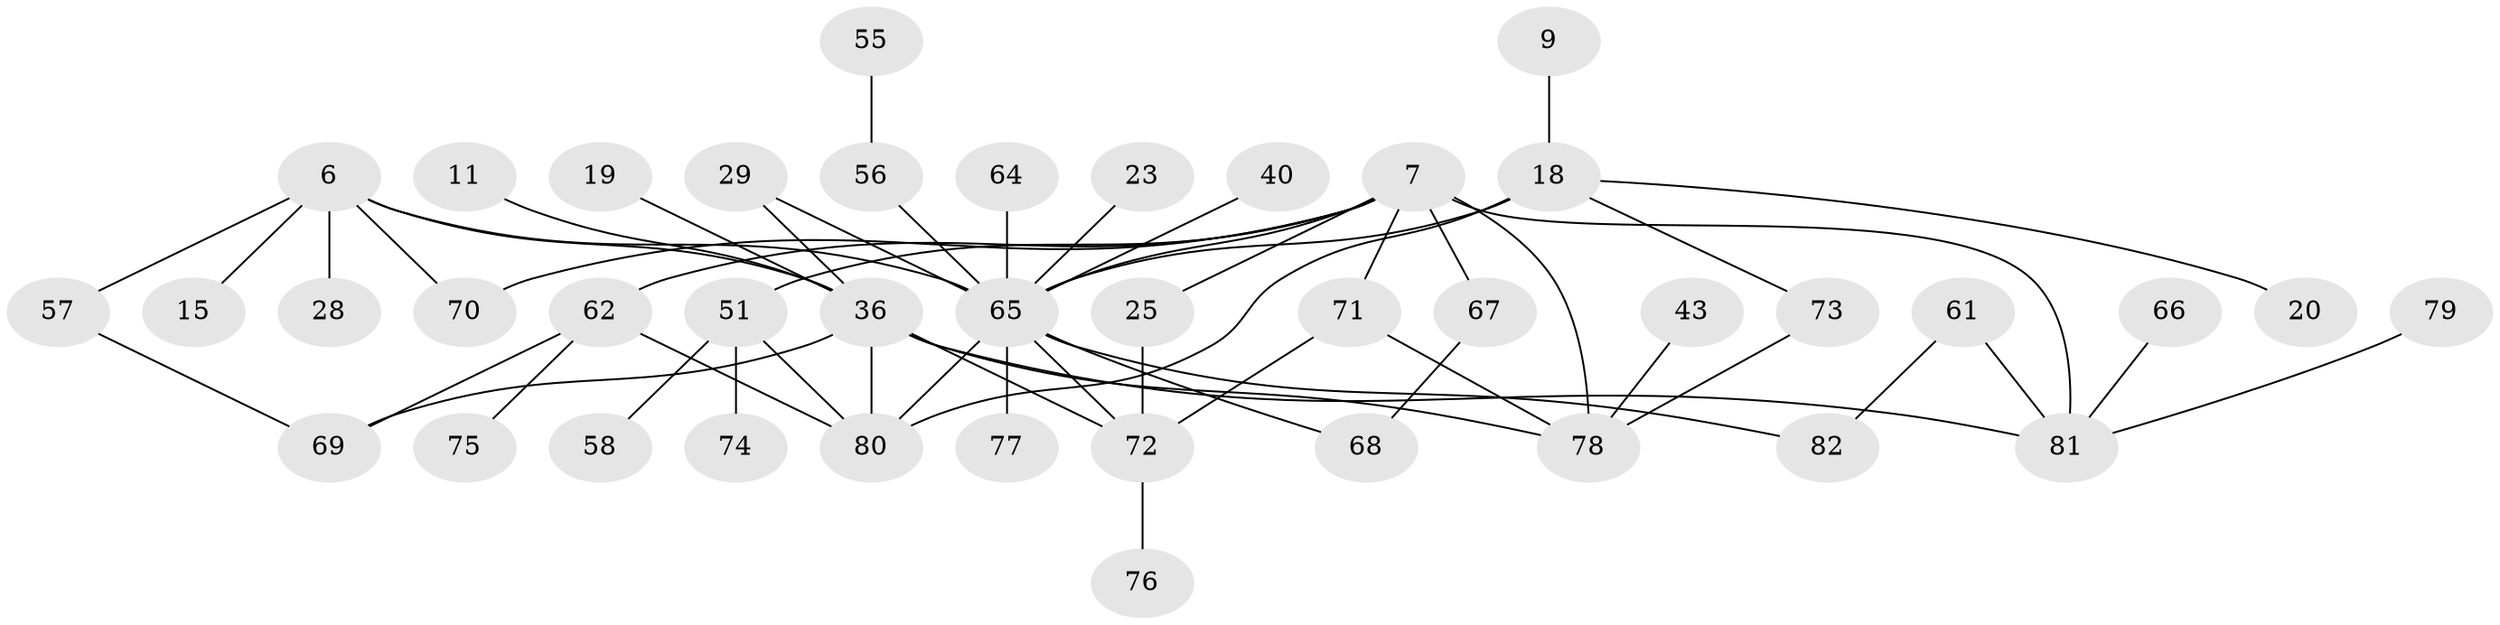 // original degree distribution, {4: 0.07317073170731707, 6: 0.04878048780487805, 7: 0.036585365853658534, 5: 0.04878048780487805, 2: 0.2682926829268293, 1: 0.2926829268292683, 3: 0.23170731707317074}
// Generated by graph-tools (version 1.1) at 2025/40/03/09/25 04:40:56]
// undirected, 41 vertices, 57 edges
graph export_dot {
graph [start="1"]
  node [color=gray90,style=filled];
  6 [super="+5"];
  7 [super="+2"];
  9;
  11;
  15;
  18 [super="+4"];
  19;
  20;
  23;
  25;
  28;
  29 [super="+17"];
  36 [super="+10+30"];
  40;
  43;
  51 [super="+12+39"];
  55;
  56 [super="+13+33"];
  57;
  58;
  61;
  62 [super="+60+54"];
  64;
  65 [super="+3+52"];
  66;
  67 [super="+1+37"];
  68;
  69 [super="+46+38"];
  70 [super="+48"];
  71 [super="+59"];
  72 [super="+32+63+47"];
  73;
  74;
  75;
  76;
  77;
  78 [super="+53"];
  79;
  80 [super="+41"];
  81 [super="+50"];
  82;
  6 -- 65 [weight=2];
  6 -- 57;
  6 -- 28;
  6 -- 15;
  6 -- 36 [weight=2];
  6 -- 70;
  7 -- 65 [weight=2];
  7 -- 81;
  7 -- 25;
  7 -- 78;
  7 -- 51;
  7 -- 70;
  7 -- 62;
  7 -- 67;
  7 -- 71;
  9 -- 18;
  11 -- 36;
  18 -- 73;
  18 -- 65 [weight=3];
  18 -- 20;
  18 -- 80;
  19 -- 36;
  23 -- 65;
  25 -- 72;
  29 -- 65;
  29 -- 36;
  36 -- 72;
  36 -- 81;
  36 -- 78;
  36 -- 69 [weight=2];
  36 -- 80;
  40 -- 65;
  43 -- 78;
  51 -- 74;
  51 -- 58;
  51 -- 80;
  55 -- 56;
  56 -- 65;
  57 -- 69;
  61 -- 82;
  61 -- 81;
  62 -- 69 [weight=2];
  62 -- 75;
  62 -- 80;
  64 -- 65;
  65 -- 68;
  65 -- 72 [weight=3];
  65 -- 77;
  65 -- 80;
  65 -- 82;
  66 -- 81;
  67 -- 68;
  71 -- 78;
  71 -- 72;
  72 -- 76;
  73 -- 78;
  79 -- 81;
}
